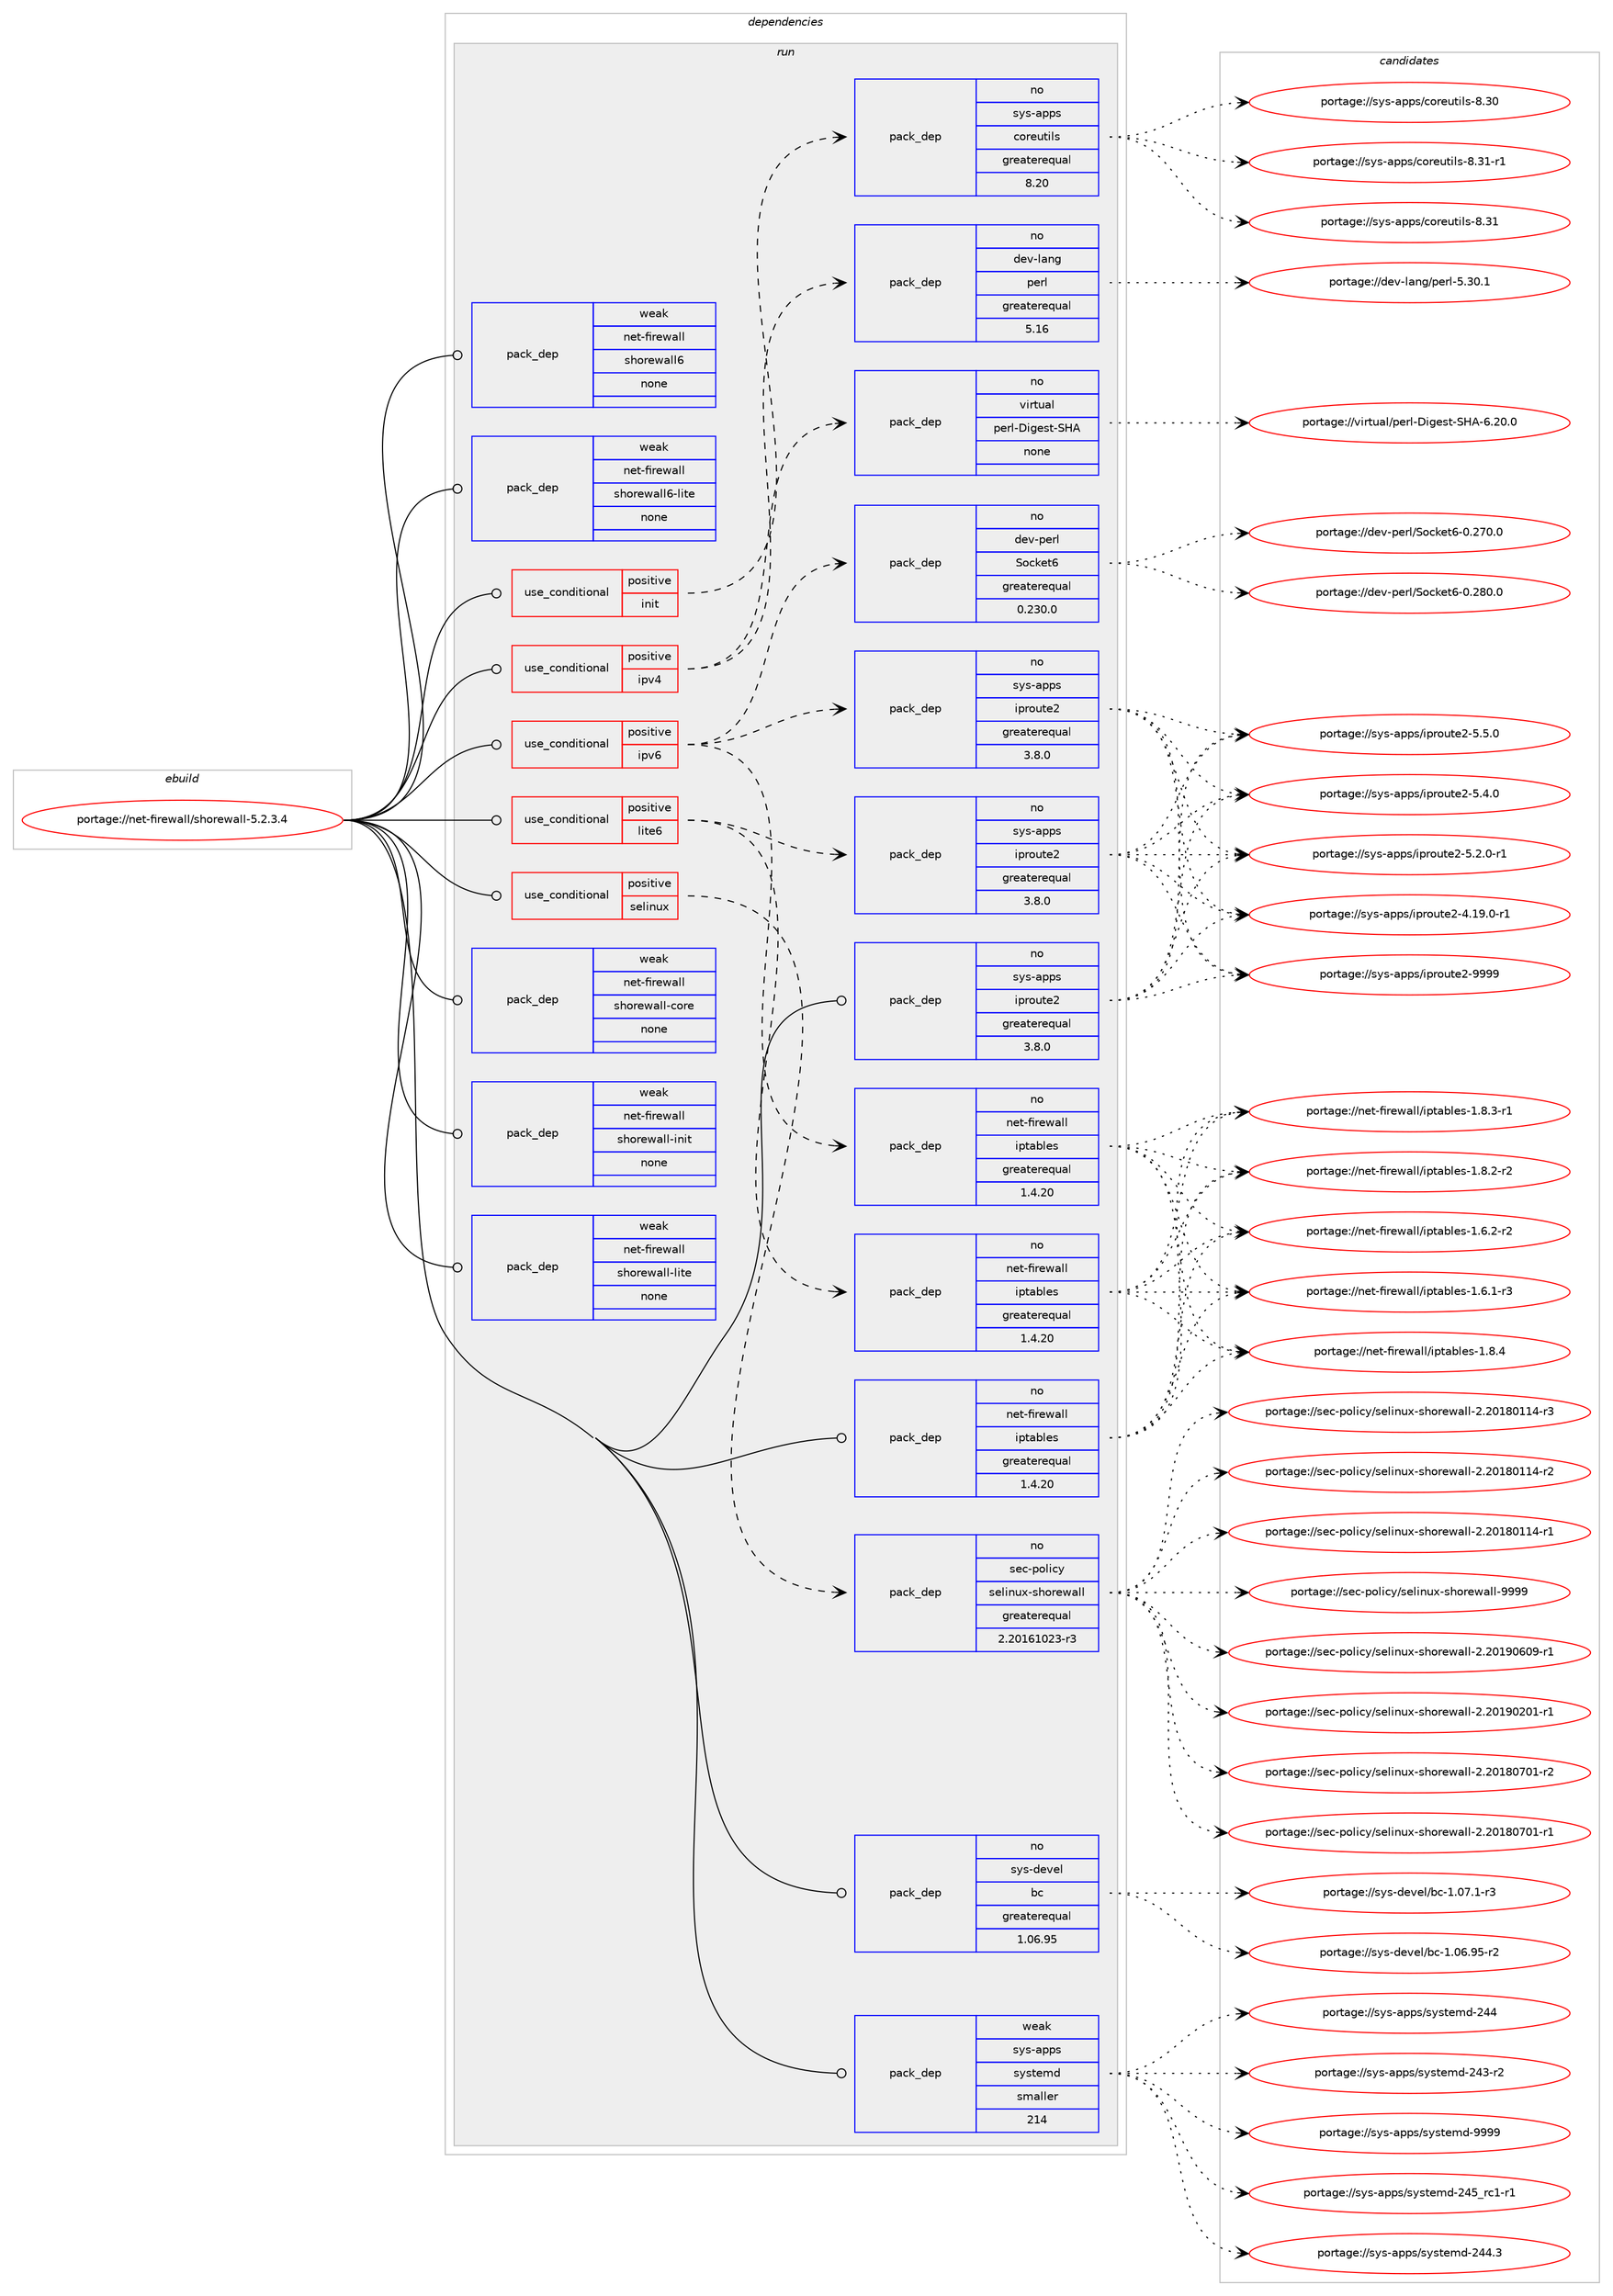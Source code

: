 digraph prolog {

# *************
# Graph options
# *************

newrank=true;
concentrate=true;
compound=true;
graph [rankdir=LR,fontname=Helvetica,fontsize=10,ranksep=1.5];#, ranksep=2.5, nodesep=0.2];
edge  [arrowhead=vee];
node  [fontname=Helvetica,fontsize=10];

# **********
# The ebuild
# **********

subgraph cluster_leftcol {
color=gray;
rank=same;
label=<<i>ebuild</i>>;
id [label="portage://net-firewall/shorewall-5.2.3.4", color=red, width=4, href="../net-firewall/shorewall-5.2.3.4.svg"];
}

# ****************
# The dependencies
# ****************

subgraph cluster_midcol {
color=gray;
label=<<i>dependencies</i>>;
subgraph cluster_compile {
fillcolor="#eeeeee";
style=filled;
label=<<i>compile</i>>;
}
subgraph cluster_compileandrun {
fillcolor="#eeeeee";
style=filled;
label=<<i>compile and run</i>>;
}
subgraph cluster_run {
fillcolor="#eeeeee";
style=filled;
label=<<i>run</i>>;
subgraph cond31880 {
dependency145350 [label=<<TABLE BORDER="0" CELLBORDER="1" CELLSPACING="0" CELLPADDING="4"><TR><TD ROWSPAN="3" CELLPADDING="10">use_conditional</TD></TR><TR><TD>positive</TD></TR><TR><TD>init</TD></TR></TABLE>>, shape=none, color=red];
subgraph pack111060 {
dependency145351 [label=<<TABLE BORDER="0" CELLBORDER="1" CELLSPACING="0" CELLPADDING="4" WIDTH="220"><TR><TD ROWSPAN="6" CELLPADDING="30">pack_dep</TD></TR><TR><TD WIDTH="110">no</TD></TR><TR><TD>sys-apps</TD></TR><TR><TD>coreutils</TD></TR><TR><TD>greaterequal</TD></TR><TR><TD>8.20</TD></TR></TABLE>>, shape=none, color=blue];
}
dependency145350:e -> dependency145351:w [weight=20,style="dashed",arrowhead="vee"];
}
id:e -> dependency145350:w [weight=20,style="solid",arrowhead="odot"];
subgraph cond31881 {
dependency145352 [label=<<TABLE BORDER="0" CELLBORDER="1" CELLSPACING="0" CELLPADDING="4"><TR><TD ROWSPAN="3" CELLPADDING="10">use_conditional</TD></TR><TR><TD>positive</TD></TR><TR><TD>ipv4</TD></TR></TABLE>>, shape=none, color=red];
subgraph pack111061 {
dependency145353 [label=<<TABLE BORDER="0" CELLBORDER="1" CELLSPACING="0" CELLPADDING="4" WIDTH="220"><TR><TD ROWSPAN="6" CELLPADDING="30">pack_dep</TD></TR><TR><TD WIDTH="110">no</TD></TR><TR><TD>dev-lang</TD></TR><TR><TD>perl</TD></TR><TR><TD>greaterequal</TD></TR><TR><TD>5.16</TD></TR></TABLE>>, shape=none, color=blue];
}
dependency145352:e -> dependency145353:w [weight=20,style="dashed",arrowhead="vee"];
subgraph pack111062 {
dependency145354 [label=<<TABLE BORDER="0" CELLBORDER="1" CELLSPACING="0" CELLPADDING="4" WIDTH="220"><TR><TD ROWSPAN="6" CELLPADDING="30">pack_dep</TD></TR><TR><TD WIDTH="110">no</TD></TR><TR><TD>virtual</TD></TR><TR><TD>perl-Digest-SHA</TD></TR><TR><TD>none</TD></TR><TR><TD></TD></TR></TABLE>>, shape=none, color=blue];
}
dependency145352:e -> dependency145354:w [weight=20,style="dashed",arrowhead="vee"];
}
id:e -> dependency145352:w [weight=20,style="solid",arrowhead="odot"];
subgraph cond31882 {
dependency145355 [label=<<TABLE BORDER="0" CELLBORDER="1" CELLSPACING="0" CELLPADDING="4"><TR><TD ROWSPAN="3" CELLPADDING="10">use_conditional</TD></TR><TR><TD>positive</TD></TR><TR><TD>ipv6</TD></TR></TABLE>>, shape=none, color=red];
subgraph pack111063 {
dependency145356 [label=<<TABLE BORDER="0" CELLBORDER="1" CELLSPACING="0" CELLPADDING="4" WIDTH="220"><TR><TD ROWSPAN="6" CELLPADDING="30">pack_dep</TD></TR><TR><TD WIDTH="110">no</TD></TR><TR><TD>dev-perl</TD></TR><TR><TD>Socket6</TD></TR><TR><TD>greaterequal</TD></TR><TR><TD>0.230.0</TD></TR></TABLE>>, shape=none, color=blue];
}
dependency145355:e -> dependency145356:w [weight=20,style="dashed",arrowhead="vee"];
subgraph pack111064 {
dependency145357 [label=<<TABLE BORDER="0" CELLBORDER="1" CELLSPACING="0" CELLPADDING="4" WIDTH="220"><TR><TD ROWSPAN="6" CELLPADDING="30">pack_dep</TD></TR><TR><TD WIDTH="110">no</TD></TR><TR><TD>net-firewall</TD></TR><TR><TD>iptables</TD></TR><TR><TD>greaterequal</TD></TR><TR><TD>1.4.20</TD></TR></TABLE>>, shape=none, color=blue];
}
dependency145355:e -> dependency145357:w [weight=20,style="dashed",arrowhead="vee"];
subgraph pack111065 {
dependency145358 [label=<<TABLE BORDER="0" CELLBORDER="1" CELLSPACING="0" CELLPADDING="4" WIDTH="220"><TR><TD ROWSPAN="6" CELLPADDING="30">pack_dep</TD></TR><TR><TD WIDTH="110">no</TD></TR><TR><TD>sys-apps</TD></TR><TR><TD>iproute2</TD></TR><TR><TD>greaterequal</TD></TR><TR><TD>3.8.0</TD></TR></TABLE>>, shape=none, color=blue];
}
dependency145355:e -> dependency145358:w [weight=20,style="dashed",arrowhead="vee"];
}
id:e -> dependency145355:w [weight=20,style="solid",arrowhead="odot"];
subgraph cond31883 {
dependency145359 [label=<<TABLE BORDER="0" CELLBORDER="1" CELLSPACING="0" CELLPADDING="4"><TR><TD ROWSPAN="3" CELLPADDING="10">use_conditional</TD></TR><TR><TD>positive</TD></TR><TR><TD>lite6</TD></TR></TABLE>>, shape=none, color=red];
subgraph pack111066 {
dependency145360 [label=<<TABLE BORDER="0" CELLBORDER="1" CELLSPACING="0" CELLPADDING="4" WIDTH="220"><TR><TD ROWSPAN="6" CELLPADDING="30">pack_dep</TD></TR><TR><TD WIDTH="110">no</TD></TR><TR><TD>net-firewall</TD></TR><TR><TD>iptables</TD></TR><TR><TD>greaterequal</TD></TR><TR><TD>1.4.20</TD></TR></TABLE>>, shape=none, color=blue];
}
dependency145359:e -> dependency145360:w [weight=20,style="dashed",arrowhead="vee"];
subgraph pack111067 {
dependency145361 [label=<<TABLE BORDER="0" CELLBORDER="1" CELLSPACING="0" CELLPADDING="4" WIDTH="220"><TR><TD ROWSPAN="6" CELLPADDING="30">pack_dep</TD></TR><TR><TD WIDTH="110">no</TD></TR><TR><TD>sys-apps</TD></TR><TR><TD>iproute2</TD></TR><TR><TD>greaterequal</TD></TR><TR><TD>3.8.0</TD></TR></TABLE>>, shape=none, color=blue];
}
dependency145359:e -> dependency145361:w [weight=20,style="dashed",arrowhead="vee"];
}
id:e -> dependency145359:w [weight=20,style="solid",arrowhead="odot"];
subgraph cond31884 {
dependency145362 [label=<<TABLE BORDER="0" CELLBORDER="1" CELLSPACING="0" CELLPADDING="4"><TR><TD ROWSPAN="3" CELLPADDING="10">use_conditional</TD></TR><TR><TD>positive</TD></TR><TR><TD>selinux</TD></TR></TABLE>>, shape=none, color=red];
subgraph pack111068 {
dependency145363 [label=<<TABLE BORDER="0" CELLBORDER="1" CELLSPACING="0" CELLPADDING="4" WIDTH="220"><TR><TD ROWSPAN="6" CELLPADDING="30">pack_dep</TD></TR><TR><TD WIDTH="110">no</TD></TR><TR><TD>sec-policy</TD></TR><TR><TD>selinux-shorewall</TD></TR><TR><TD>greaterequal</TD></TR><TR><TD>2.20161023-r3</TD></TR></TABLE>>, shape=none, color=blue];
}
dependency145362:e -> dependency145363:w [weight=20,style="dashed",arrowhead="vee"];
}
id:e -> dependency145362:w [weight=20,style="solid",arrowhead="odot"];
subgraph pack111069 {
dependency145364 [label=<<TABLE BORDER="0" CELLBORDER="1" CELLSPACING="0" CELLPADDING="4" WIDTH="220"><TR><TD ROWSPAN="6" CELLPADDING="30">pack_dep</TD></TR><TR><TD WIDTH="110">no</TD></TR><TR><TD>net-firewall</TD></TR><TR><TD>iptables</TD></TR><TR><TD>greaterequal</TD></TR><TR><TD>1.4.20</TD></TR></TABLE>>, shape=none, color=blue];
}
id:e -> dependency145364:w [weight=20,style="solid",arrowhead="odot"];
subgraph pack111070 {
dependency145365 [label=<<TABLE BORDER="0" CELLBORDER="1" CELLSPACING="0" CELLPADDING="4" WIDTH="220"><TR><TD ROWSPAN="6" CELLPADDING="30">pack_dep</TD></TR><TR><TD WIDTH="110">no</TD></TR><TR><TD>sys-apps</TD></TR><TR><TD>iproute2</TD></TR><TR><TD>greaterequal</TD></TR><TR><TD>3.8.0</TD></TR></TABLE>>, shape=none, color=blue];
}
id:e -> dependency145365:w [weight=20,style="solid",arrowhead="odot"];
subgraph pack111071 {
dependency145366 [label=<<TABLE BORDER="0" CELLBORDER="1" CELLSPACING="0" CELLPADDING="4" WIDTH="220"><TR><TD ROWSPAN="6" CELLPADDING="30">pack_dep</TD></TR><TR><TD WIDTH="110">no</TD></TR><TR><TD>sys-devel</TD></TR><TR><TD>bc</TD></TR><TR><TD>greaterequal</TD></TR><TR><TD>1.06.95</TD></TR></TABLE>>, shape=none, color=blue];
}
id:e -> dependency145366:w [weight=20,style="solid",arrowhead="odot"];
subgraph pack111072 {
dependency145367 [label=<<TABLE BORDER="0" CELLBORDER="1" CELLSPACING="0" CELLPADDING="4" WIDTH="220"><TR><TD ROWSPAN="6" CELLPADDING="30">pack_dep</TD></TR><TR><TD WIDTH="110">weak</TD></TR><TR><TD>net-firewall</TD></TR><TR><TD>shorewall-core</TD></TR><TR><TD>none</TD></TR><TR><TD></TD></TR></TABLE>>, shape=none, color=blue];
}
id:e -> dependency145367:w [weight=20,style="solid",arrowhead="odot"];
subgraph pack111073 {
dependency145368 [label=<<TABLE BORDER="0" CELLBORDER="1" CELLSPACING="0" CELLPADDING="4" WIDTH="220"><TR><TD ROWSPAN="6" CELLPADDING="30">pack_dep</TD></TR><TR><TD WIDTH="110">weak</TD></TR><TR><TD>net-firewall</TD></TR><TR><TD>shorewall-init</TD></TR><TR><TD>none</TD></TR><TR><TD></TD></TR></TABLE>>, shape=none, color=blue];
}
id:e -> dependency145368:w [weight=20,style="solid",arrowhead="odot"];
subgraph pack111074 {
dependency145369 [label=<<TABLE BORDER="0" CELLBORDER="1" CELLSPACING="0" CELLPADDING="4" WIDTH="220"><TR><TD ROWSPAN="6" CELLPADDING="30">pack_dep</TD></TR><TR><TD WIDTH="110">weak</TD></TR><TR><TD>net-firewall</TD></TR><TR><TD>shorewall-lite</TD></TR><TR><TD>none</TD></TR><TR><TD></TD></TR></TABLE>>, shape=none, color=blue];
}
id:e -> dependency145369:w [weight=20,style="solid",arrowhead="odot"];
subgraph pack111075 {
dependency145370 [label=<<TABLE BORDER="0" CELLBORDER="1" CELLSPACING="0" CELLPADDING="4" WIDTH="220"><TR><TD ROWSPAN="6" CELLPADDING="30">pack_dep</TD></TR><TR><TD WIDTH="110">weak</TD></TR><TR><TD>net-firewall</TD></TR><TR><TD>shorewall6</TD></TR><TR><TD>none</TD></TR><TR><TD></TD></TR></TABLE>>, shape=none, color=blue];
}
id:e -> dependency145370:w [weight=20,style="solid",arrowhead="odot"];
subgraph pack111076 {
dependency145371 [label=<<TABLE BORDER="0" CELLBORDER="1" CELLSPACING="0" CELLPADDING="4" WIDTH="220"><TR><TD ROWSPAN="6" CELLPADDING="30">pack_dep</TD></TR><TR><TD WIDTH="110">weak</TD></TR><TR><TD>net-firewall</TD></TR><TR><TD>shorewall6-lite</TD></TR><TR><TD>none</TD></TR><TR><TD></TD></TR></TABLE>>, shape=none, color=blue];
}
id:e -> dependency145371:w [weight=20,style="solid",arrowhead="odot"];
subgraph pack111077 {
dependency145372 [label=<<TABLE BORDER="0" CELLBORDER="1" CELLSPACING="0" CELLPADDING="4" WIDTH="220"><TR><TD ROWSPAN="6" CELLPADDING="30">pack_dep</TD></TR><TR><TD WIDTH="110">weak</TD></TR><TR><TD>sys-apps</TD></TR><TR><TD>systemd</TD></TR><TR><TD>smaller</TD></TR><TR><TD>214</TD></TR></TABLE>>, shape=none, color=blue];
}
id:e -> dependency145372:w [weight=20,style="solid",arrowhead="odot"];
}
}

# **************
# The candidates
# **************

subgraph cluster_choices {
rank=same;
color=gray;
label=<<i>candidates</i>>;

subgraph choice111060 {
color=black;
nodesep=1;
choice1151211154597112112115479911111410111711610510811545564651494511449 [label="portage://sys-apps/coreutils-8.31-r1", color=red, width=4,href="../sys-apps/coreutils-8.31-r1.svg"];
choice115121115459711211211547991111141011171161051081154556465149 [label="portage://sys-apps/coreutils-8.31", color=red, width=4,href="../sys-apps/coreutils-8.31.svg"];
choice115121115459711211211547991111141011171161051081154556465148 [label="portage://sys-apps/coreutils-8.30", color=red, width=4,href="../sys-apps/coreutils-8.30.svg"];
dependency145351:e -> choice1151211154597112112115479911111410111711610510811545564651494511449:w [style=dotted,weight="100"];
dependency145351:e -> choice115121115459711211211547991111141011171161051081154556465149:w [style=dotted,weight="100"];
dependency145351:e -> choice115121115459711211211547991111141011171161051081154556465148:w [style=dotted,weight="100"];
}
subgraph choice111061 {
color=black;
nodesep=1;
choice10010111845108971101034711210111410845534651484649 [label="portage://dev-lang/perl-5.30.1", color=red, width=4,href="../dev-lang/perl-5.30.1.svg"];
dependency145353:e -> choice10010111845108971101034711210111410845534651484649:w [style=dotted,weight="100"];
}
subgraph choice111062 {
color=black;
nodesep=1;
choice118105114116117971084711210111410845681051031011151164583726545544650484648 [label="portage://virtual/perl-Digest-SHA-6.20.0", color=red, width=4,href="../virtual/perl-Digest-SHA-6.20.0.svg"];
dependency145354:e -> choice118105114116117971084711210111410845681051031011151164583726545544650484648:w [style=dotted,weight="100"];
}
subgraph choice111063 {
color=black;
nodesep=1;
choice10010111845112101114108478311199107101116544548465056484648 [label="portage://dev-perl/Socket6-0.280.0", color=red, width=4,href="../dev-perl/Socket6-0.280.0.svg"];
choice10010111845112101114108478311199107101116544548465055484648 [label="portage://dev-perl/Socket6-0.270.0", color=red, width=4,href="../dev-perl/Socket6-0.270.0.svg"];
dependency145356:e -> choice10010111845112101114108478311199107101116544548465056484648:w [style=dotted,weight="100"];
dependency145356:e -> choice10010111845112101114108478311199107101116544548465055484648:w [style=dotted,weight="100"];
}
subgraph choice111064 {
color=black;
nodesep=1;
choice1101011164510210511410111997108108471051121169798108101115454946564652 [label="portage://net-firewall/iptables-1.8.4", color=red, width=4,href="../net-firewall/iptables-1.8.4.svg"];
choice11010111645102105114101119971081084710511211697981081011154549465646514511449 [label="portage://net-firewall/iptables-1.8.3-r1", color=red, width=4,href="../net-firewall/iptables-1.8.3-r1.svg"];
choice11010111645102105114101119971081084710511211697981081011154549465646504511450 [label="portage://net-firewall/iptables-1.8.2-r2", color=red, width=4,href="../net-firewall/iptables-1.8.2-r2.svg"];
choice11010111645102105114101119971081084710511211697981081011154549465446504511450 [label="portage://net-firewall/iptables-1.6.2-r2", color=red, width=4,href="../net-firewall/iptables-1.6.2-r2.svg"];
choice11010111645102105114101119971081084710511211697981081011154549465446494511451 [label="portage://net-firewall/iptables-1.6.1-r3", color=red, width=4,href="../net-firewall/iptables-1.6.1-r3.svg"];
dependency145357:e -> choice1101011164510210511410111997108108471051121169798108101115454946564652:w [style=dotted,weight="100"];
dependency145357:e -> choice11010111645102105114101119971081084710511211697981081011154549465646514511449:w [style=dotted,weight="100"];
dependency145357:e -> choice11010111645102105114101119971081084710511211697981081011154549465646504511450:w [style=dotted,weight="100"];
dependency145357:e -> choice11010111645102105114101119971081084710511211697981081011154549465446504511450:w [style=dotted,weight="100"];
dependency145357:e -> choice11010111645102105114101119971081084710511211697981081011154549465446494511451:w [style=dotted,weight="100"];
}
subgraph choice111065 {
color=black;
nodesep=1;
choice115121115459711211211547105112114111117116101504557575757 [label="portage://sys-apps/iproute2-9999", color=red, width=4,href="../sys-apps/iproute2-9999.svg"];
choice11512111545971121121154710511211411111711610150455346534648 [label="portage://sys-apps/iproute2-5.5.0", color=red, width=4,href="../sys-apps/iproute2-5.5.0.svg"];
choice11512111545971121121154710511211411111711610150455346524648 [label="portage://sys-apps/iproute2-5.4.0", color=red, width=4,href="../sys-apps/iproute2-5.4.0.svg"];
choice115121115459711211211547105112114111117116101504553465046484511449 [label="portage://sys-apps/iproute2-5.2.0-r1", color=red, width=4,href="../sys-apps/iproute2-5.2.0-r1.svg"];
choice11512111545971121121154710511211411111711610150455246495746484511449 [label="portage://sys-apps/iproute2-4.19.0-r1", color=red, width=4,href="../sys-apps/iproute2-4.19.0-r1.svg"];
dependency145358:e -> choice115121115459711211211547105112114111117116101504557575757:w [style=dotted,weight="100"];
dependency145358:e -> choice11512111545971121121154710511211411111711610150455346534648:w [style=dotted,weight="100"];
dependency145358:e -> choice11512111545971121121154710511211411111711610150455346524648:w [style=dotted,weight="100"];
dependency145358:e -> choice115121115459711211211547105112114111117116101504553465046484511449:w [style=dotted,weight="100"];
dependency145358:e -> choice11512111545971121121154710511211411111711610150455246495746484511449:w [style=dotted,weight="100"];
}
subgraph choice111066 {
color=black;
nodesep=1;
choice1101011164510210511410111997108108471051121169798108101115454946564652 [label="portage://net-firewall/iptables-1.8.4", color=red, width=4,href="../net-firewall/iptables-1.8.4.svg"];
choice11010111645102105114101119971081084710511211697981081011154549465646514511449 [label="portage://net-firewall/iptables-1.8.3-r1", color=red, width=4,href="../net-firewall/iptables-1.8.3-r1.svg"];
choice11010111645102105114101119971081084710511211697981081011154549465646504511450 [label="portage://net-firewall/iptables-1.8.2-r2", color=red, width=4,href="../net-firewall/iptables-1.8.2-r2.svg"];
choice11010111645102105114101119971081084710511211697981081011154549465446504511450 [label="portage://net-firewall/iptables-1.6.2-r2", color=red, width=4,href="../net-firewall/iptables-1.6.2-r2.svg"];
choice11010111645102105114101119971081084710511211697981081011154549465446494511451 [label="portage://net-firewall/iptables-1.6.1-r3", color=red, width=4,href="../net-firewall/iptables-1.6.1-r3.svg"];
dependency145360:e -> choice1101011164510210511410111997108108471051121169798108101115454946564652:w [style=dotted,weight="100"];
dependency145360:e -> choice11010111645102105114101119971081084710511211697981081011154549465646514511449:w [style=dotted,weight="100"];
dependency145360:e -> choice11010111645102105114101119971081084710511211697981081011154549465646504511450:w [style=dotted,weight="100"];
dependency145360:e -> choice11010111645102105114101119971081084710511211697981081011154549465446504511450:w [style=dotted,weight="100"];
dependency145360:e -> choice11010111645102105114101119971081084710511211697981081011154549465446494511451:w [style=dotted,weight="100"];
}
subgraph choice111067 {
color=black;
nodesep=1;
choice115121115459711211211547105112114111117116101504557575757 [label="portage://sys-apps/iproute2-9999", color=red, width=4,href="../sys-apps/iproute2-9999.svg"];
choice11512111545971121121154710511211411111711610150455346534648 [label="portage://sys-apps/iproute2-5.5.0", color=red, width=4,href="../sys-apps/iproute2-5.5.0.svg"];
choice11512111545971121121154710511211411111711610150455346524648 [label="portage://sys-apps/iproute2-5.4.0", color=red, width=4,href="../sys-apps/iproute2-5.4.0.svg"];
choice115121115459711211211547105112114111117116101504553465046484511449 [label="portage://sys-apps/iproute2-5.2.0-r1", color=red, width=4,href="../sys-apps/iproute2-5.2.0-r1.svg"];
choice11512111545971121121154710511211411111711610150455246495746484511449 [label="portage://sys-apps/iproute2-4.19.0-r1", color=red, width=4,href="../sys-apps/iproute2-4.19.0-r1.svg"];
dependency145361:e -> choice115121115459711211211547105112114111117116101504557575757:w [style=dotted,weight="100"];
dependency145361:e -> choice11512111545971121121154710511211411111711610150455346534648:w [style=dotted,weight="100"];
dependency145361:e -> choice11512111545971121121154710511211411111711610150455346524648:w [style=dotted,weight="100"];
dependency145361:e -> choice115121115459711211211547105112114111117116101504553465046484511449:w [style=dotted,weight="100"];
dependency145361:e -> choice11512111545971121121154710511211411111711610150455246495746484511449:w [style=dotted,weight="100"];
}
subgraph choice111068 {
color=black;
nodesep=1;
choice1151019945112111108105991214711510110810511011712045115104111114101119971081084557575757 [label="portage://sec-policy/selinux-shorewall-9999", color=red, width=4,href="../sec-policy/selinux-shorewall-9999.svg"];
choice11510199451121111081059912147115101108105110117120451151041111141011199710810845504650484957485448574511449 [label="portage://sec-policy/selinux-shorewall-2.20190609-r1", color=red, width=4,href="../sec-policy/selinux-shorewall-2.20190609-r1.svg"];
choice11510199451121111081059912147115101108105110117120451151041111141011199710810845504650484957485048494511449 [label="portage://sec-policy/selinux-shorewall-2.20190201-r1", color=red, width=4,href="../sec-policy/selinux-shorewall-2.20190201-r1.svg"];
choice11510199451121111081059912147115101108105110117120451151041111141011199710810845504650484956485548494511450 [label="portage://sec-policy/selinux-shorewall-2.20180701-r2", color=red, width=4,href="../sec-policy/selinux-shorewall-2.20180701-r2.svg"];
choice11510199451121111081059912147115101108105110117120451151041111141011199710810845504650484956485548494511449 [label="portage://sec-policy/selinux-shorewall-2.20180701-r1", color=red, width=4,href="../sec-policy/selinux-shorewall-2.20180701-r1.svg"];
choice11510199451121111081059912147115101108105110117120451151041111141011199710810845504650484956484949524511451 [label="portage://sec-policy/selinux-shorewall-2.20180114-r3", color=red, width=4,href="../sec-policy/selinux-shorewall-2.20180114-r3.svg"];
choice11510199451121111081059912147115101108105110117120451151041111141011199710810845504650484956484949524511450 [label="portage://sec-policy/selinux-shorewall-2.20180114-r2", color=red, width=4,href="../sec-policy/selinux-shorewall-2.20180114-r2.svg"];
choice11510199451121111081059912147115101108105110117120451151041111141011199710810845504650484956484949524511449 [label="portage://sec-policy/selinux-shorewall-2.20180114-r1", color=red, width=4,href="../sec-policy/selinux-shorewall-2.20180114-r1.svg"];
dependency145363:e -> choice1151019945112111108105991214711510110810511011712045115104111114101119971081084557575757:w [style=dotted,weight="100"];
dependency145363:e -> choice11510199451121111081059912147115101108105110117120451151041111141011199710810845504650484957485448574511449:w [style=dotted,weight="100"];
dependency145363:e -> choice11510199451121111081059912147115101108105110117120451151041111141011199710810845504650484957485048494511449:w [style=dotted,weight="100"];
dependency145363:e -> choice11510199451121111081059912147115101108105110117120451151041111141011199710810845504650484956485548494511450:w [style=dotted,weight="100"];
dependency145363:e -> choice11510199451121111081059912147115101108105110117120451151041111141011199710810845504650484956485548494511449:w [style=dotted,weight="100"];
dependency145363:e -> choice11510199451121111081059912147115101108105110117120451151041111141011199710810845504650484956484949524511451:w [style=dotted,weight="100"];
dependency145363:e -> choice11510199451121111081059912147115101108105110117120451151041111141011199710810845504650484956484949524511450:w [style=dotted,weight="100"];
dependency145363:e -> choice11510199451121111081059912147115101108105110117120451151041111141011199710810845504650484956484949524511449:w [style=dotted,weight="100"];
}
subgraph choice111069 {
color=black;
nodesep=1;
choice1101011164510210511410111997108108471051121169798108101115454946564652 [label="portage://net-firewall/iptables-1.8.4", color=red, width=4,href="../net-firewall/iptables-1.8.4.svg"];
choice11010111645102105114101119971081084710511211697981081011154549465646514511449 [label="portage://net-firewall/iptables-1.8.3-r1", color=red, width=4,href="../net-firewall/iptables-1.8.3-r1.svg"];
choice11010111645102105114101119971081084710511211697981081011154549465646504511450 [label="portage://net-firewall/iptables-1.8.2-r2", color=red, width=4,href="../net-firewall/iptables-1.8.2-r2.svg"];
choice11010111645102105114101119971081084710511211697981081011154549465446504511450 [label="portage://net-firewall/iptables-1.6.2-r2", color=red, width=4,href="../net-firewall/iptables-1.6.2-r2.svg"];
choice11010111645102105114101119971081084710511211697981081011154549465446494511451 [label="portage://net-firewall/iptables-1.6.1-r3", color=red, width=4,href="../net-firewall/iptables-1.6.1-r3.svg"];
dependency145364:e -> choice1101011164510210511410111997108108471051121169798108101115454946564652:w [style=dotted,weight="100"];
dependency145364:e -> choice11010111645102105114101119971081084710511211697981081011154549465646514511449:w [style=dotted,weight="100"];
dependency145364:e -> choice11010111645102105114101119971081084710511211697981081011154549465646504511450:w [style=dotted,weight="100"];
dependency145364:e -> choice11010111645102105114101119971081084710511211697981081011154549465446504511450:w [style=dotted,weight="100"];
dependency145364:e -> choice11010111645102105114101119971081084710511211697981081011154549465446494511451:w [style=dotted,weight="100"];
}
subgraph choice111070 {
color=black;
nodesep=1;
choice115121115459711211211547105112114111117116101504557575757 [label="portage://sys-apps/iproute2-9999", color=red, width=4,href="../sys-apps/iproute2-9999.svg"];
choice11512111545971121121154710511211411111711610150455346534648 [label="portage://sys-apps/iproute2-5.5.0", color=red, width=4,href="../sys-apps/iproute2-5.5.0.svg"];
choice11512111545971121121154710511211411111711610150455346524648 [label="portage://sys-apps/iproute2-5.4.0", color=red, width=4,href="../sys-apps/iproute2-5.4.0.svg"];
choice115121115459711211211547105112114111117116101504553465046484511449 [label="portage://sys-apps/iproute2-5.2.0-r1", color=red, width=4,href="../sys-apps/iproute2-5.2.0-r1.svg"];
choice11512111545971121121154710511211411111711610150455246495746484511449 [label="portage://sys-apps/iproute2-4.19.0-r1", color=red, width=4,href="../sys-apps/iproute2-4.19.0-r1.svg"];
dependency145365:e -> choice115121115459711211211547105112114111117116101504557575757:w [style=dotted,weight="100"];
dependency145365:e -> choice11512111545971121121154710511211411111711610150455346534648:w [style=dotted,weight="100"];
dependency145365:e -> choice11512111545971121121154710511211411111711610150455346524648:w [style=dotted,weight="100"];
dependency145365:e -> choice115121115459711211211547105112114111117116101504553465046484511449:w [style=dotted,weight="100"];
dependency145365:e -> choice11512111545971121121154710511211411111711610150455246495746484511449:w [style=dotted,weight="100"];
}
subgraph choice111071 {
color=black;
nodesep=1;
choice11512111545100101118101108479899454946485546494511451 [label="portage://sys-devel/bc-1.07.1-r3", color=red, width=4,href="../sys-devel/bc-1.07.1-r3.svg"];
choice1151211154510010111810110847989945494648544657534511450 [label="portage://sys-devel/bc-1.06.95-r2", color=red, width=4,href="../sys-devel/bc-1.06.95-r2.svg"];
dependency145366:e -> choice11512111545100101118101108479899454946485546494511451:w [style=dotted,weight="100"];
dependency145366:e -> choice1151211154510010111810110847989945494648544657534511450:w [style=dotted,weight="100"];
}
subgraph choice111072 {
color=black;
nodesep=1;
}
subgraph choice111073 {
color=black;
nodesep=1;
}
subgraph choice111074 {
color=black;
nodesep=1;
}
subgraph choice111075 {
color=black;
nodesep=1;
}
subgraph choice111076 {
color=black;
nodesep=1;
}
subgraph choice111077 {
color=black;
nodesep=1;
choice1151211154597112112115471151211151161011091004557575757 [label="portage://sys-apps/systemd-9999", color=red, width=4,href="../sys-apps/systemd-9999.svg"];
choice115121115459711211211547115121115116101109100455052539511499494511449 [label="portage://sys-apps/systemd-245_rc1-r1", color=red, width=4,href="../sys-apps/systemd-245_rc1-r1.svg"];
choice115121115459711211211547115121115116101109100455052524651 [label="portage://sys-apps/systemd-244.3", color=red, width=4,href="../sys-apps/systemd-244.3.svg"];
choice11512111545971121121154711512111511610110910045505252 [label="portage://sys-apps/systemd-244", color=red, width=4,href="../sys-apps/systemd-244.svg"];
choice115121115459711211211547115121115116101109100455052514511450 [label="portage://sys-apps/systemd-243-r2", color=red, width=4,href="../sys-apps/systemd-243-r2.svg"];
dependency145372:e -> choice1151211154597112112115471151211151161011091004557575757:w [style=dotted,weight="100"];
dependency145372:e -> choice115121115459711211211547115121115116101109100455052539511499494511449:w [style=dotted,weight="100"];
dependency145372:e -> choice115121115459711211211547115121115116101109100455052524651:w [style=dotted,weight="100"];
dependency145372:e -> choice11512111545971121121154711512111511610110910045505252:w [style=dotted,weight="100"];
dependency145372:e -> choice115121115459711211211547115121115116101109100455052514511450:w [style=dotted,weight="100"];
}
}

}
